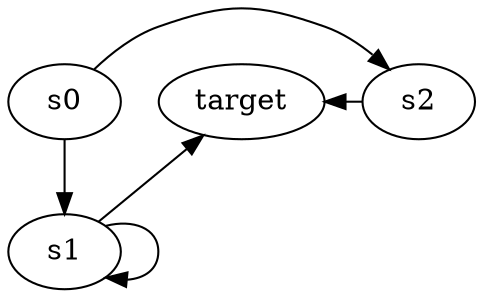 digraph G {
  s0 [name="s0", player=0];
  s1 [name="s1", player=1];
  s2 [name="s2", player=0];
  target [name="target", player=0, target=1];
  
  s0 -> s1;
  s1 -> target [constraint="time == 2"];
  s0 -> s2 [constraint="time >= 1"];
  s2 -> target [constraint="time == 3"];
  s1 -> s1 [constraint="time != 2"];
}